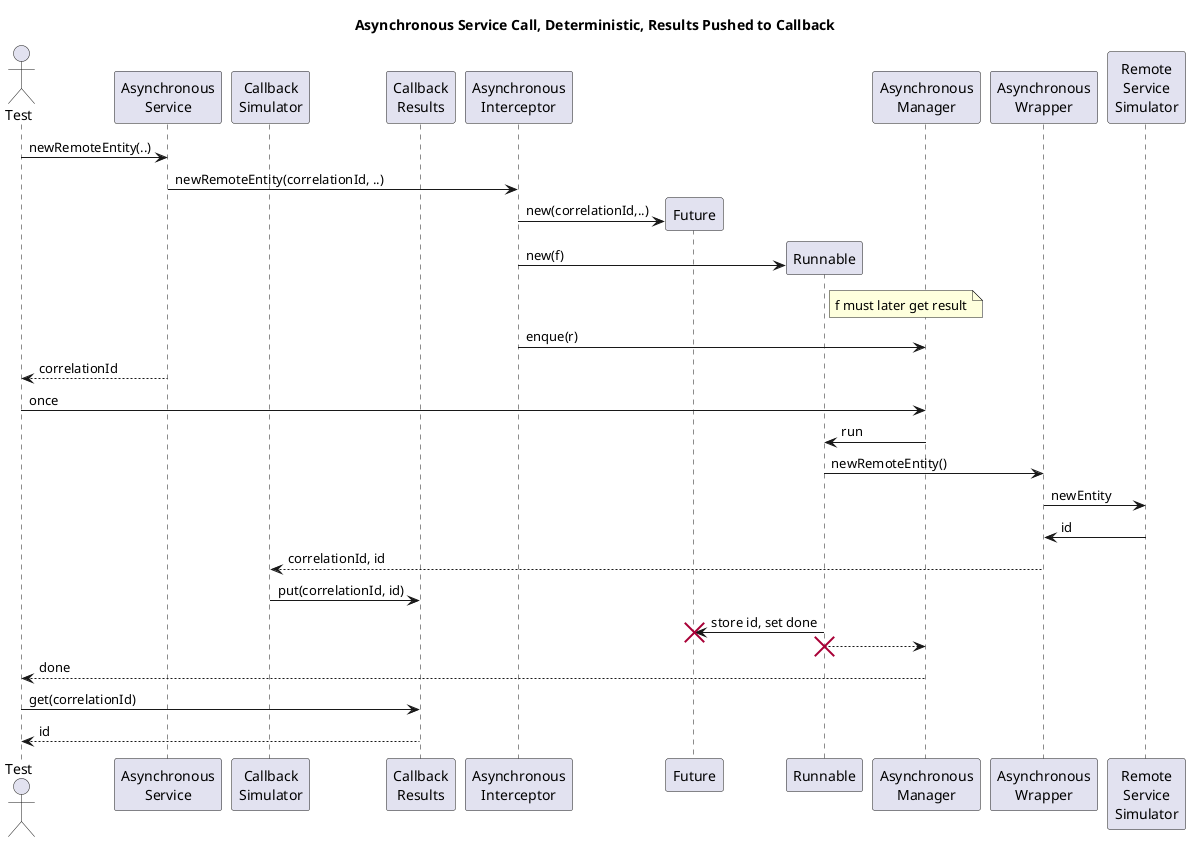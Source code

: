 @startuml
title: Asynchronous Service Call, Deterministic, Results Pushed to Callback

actor Test as t
participant "Asynchronous\nService" as aS
participant "Callback\nSimulator" as cb
participant "Callback\nResults" as cbr
participant "Asynchronous\nInterceptor" as aI
participant Future as f
participant Runnable as r
participant "Asynchronous\nManager" as aM
participant "Asynchronous\nWrapper" as aW
participant "Remote\nService\nSimulator" as rs
t -> aS: newRemoteEntity(..)
aS -> aI: newRemoteEntity(correlationId, ..)
create f
aI -> f: new(correlationId,..)
create r
aI -> r: new(f)
note right of r: f must later get result
aI -> aM: enque(r)
aS --> t: correlationId
t -> aM: once
aM -> r: run
r -> aW: newRemoteEntity()
aW -> rs: newEntity
rs -> aW: id
aW --> cb: correlationId, id
cb -> cbr: put(correlationId, id)
r -> f: store id, set done
destroy f
r --> aM
destroy r
aM --> t: done
t -> cbr: get(correlationId)
cbr --> t: id
@enduml